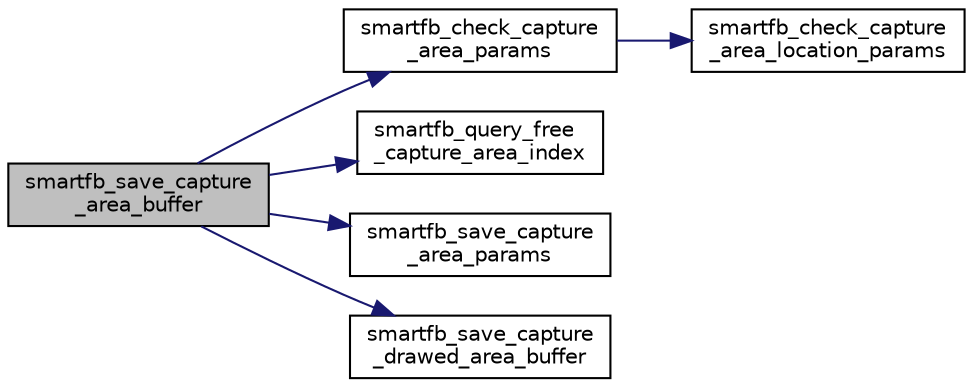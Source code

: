 digraph "smartfb_save_capture_area_buffer"
{
 // INTERACTIVE_SVG=YES
 // LATEX_PDF_SIZE
  bgcolor="transparent";
  edge [fontname="Helvetica",fontsize="10",labelfontname="Helvetica",labelfontsize="10"];
  node [fontname="Helvetica",fontsize="10",shape=record];
  rankdir="LR";
  Node1 [label="smartfb_save_capture\l_area_buffer",height=0.2,width=0.4,color="black", fillcolor="grey75", style="filled", fontcolor="black",tooltip=" "];
  Node1 -> Node2 [color="midnightblue",fontsize="10",style="solid",fontname="Helvetica"];
  Node2 [label="smartfb_check_capture\l_area_params",height=0.2,width=0.4,color="black",URL="$d6/dfc/lib__smartfb_8c.html#af9f519a15f56750b02761bda67b92992",tooltip=" "];
  Node2 -> Node3 [color="midnightblue",fontsize="10",style="solid",fontname="Helvetica"];
  Node3 [label="smartfb_check_capture\l_area_location_params",height=0.2,width=0.4,color="black",URL="$d6/dfc/lib__smartfb_8c.html#ac45bc8381dce5fc1dc65758baf2c96a6",tooltip=" "];
  Node1 -> Node4 [color="midnightblue",fontsize="10",style="solid",fontname="Helvetica"];
  Node4 [label="smartfb_query_free\l_capture_area_index",height=0.2,width=0.4,color="black",URL="$d6/dfc/lib__smartfb_8c.html#a4c1f6e34ea254757917cb91b75e451e9",tooltip=" "];
  Node1 -> Node5 [color="midnightblue",fontsize="10",style="solid",fontname="Helvetica"];
  Node5 [label="smartfb_save_capture\l_area_params",height=0.2,width=0.4,color="black",URL="$d6/dfc/lib__smartfb_8c.html#add713f567f16ddda0d77e58b2652b8bc",tooltip=" "];
  Node1 -> Node6 [color="midnightblue",fontsize="10",style="solid",fontname="Helvetica"];
  Node6 [label="smartfb_save_capture\l_drawed_area_buffer",height=0.2,width=0.4,color="black",URL="$d6/dfc/lib__smartfb_8c.html#aef662b17643260e8fda50efafbf3db62",tooltip=" "];
}
